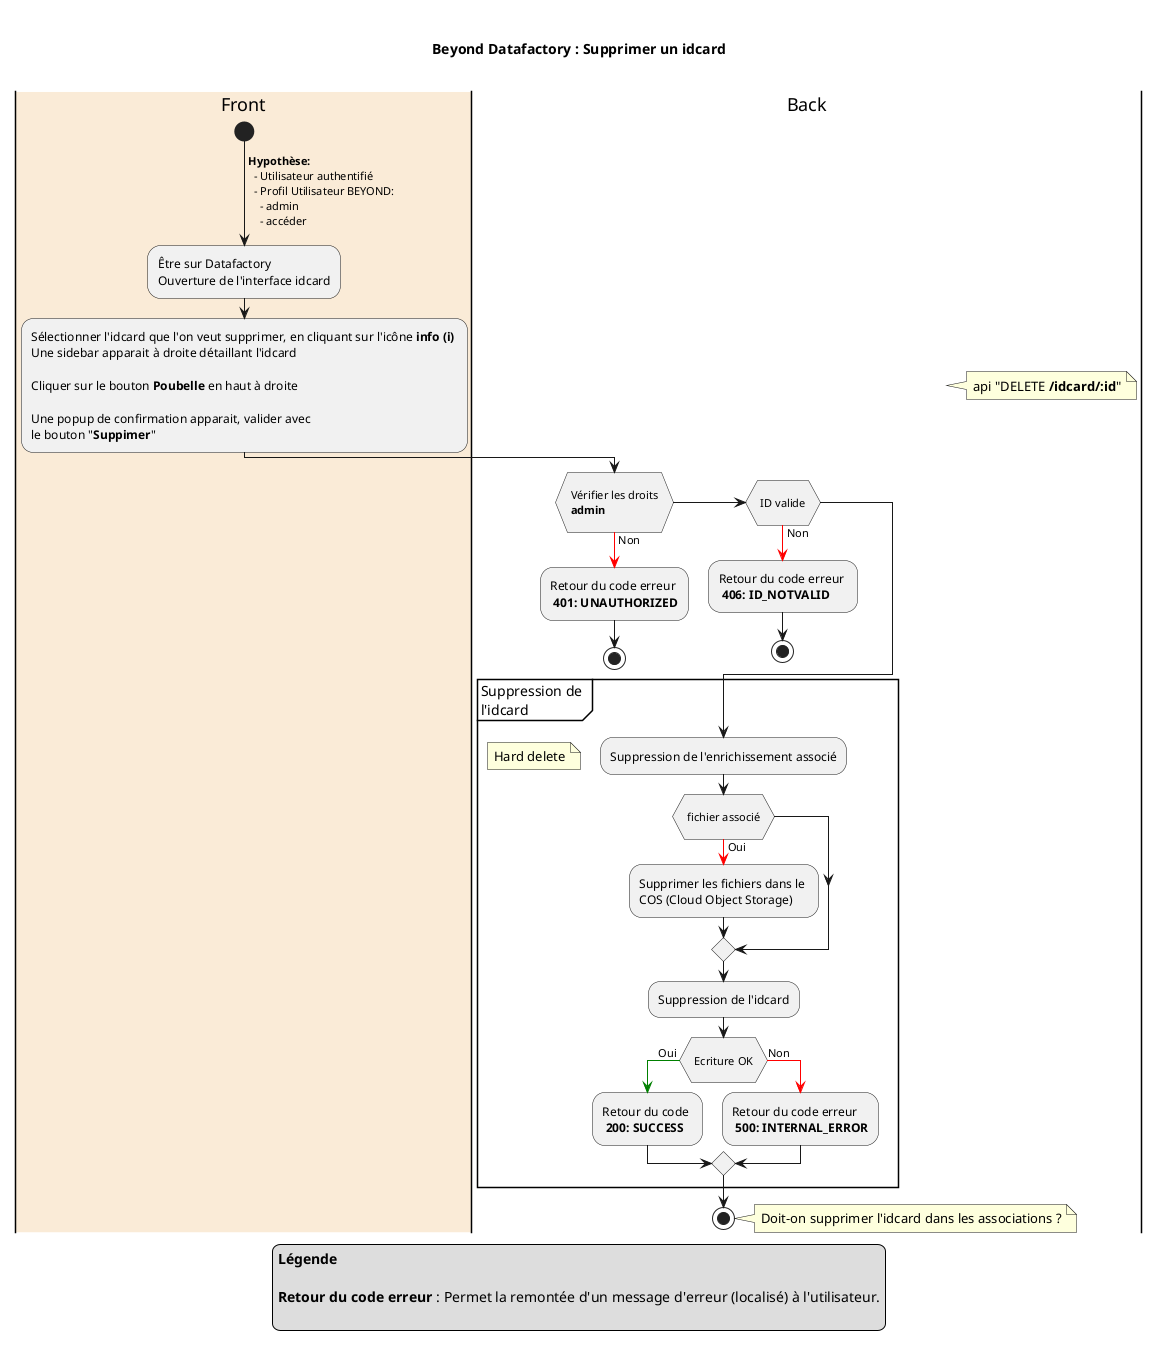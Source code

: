 @startuml idcard_delete

title

Beyond Datafactory : Supprimer un idcard

end title

|#AntiqueWhite| Front |
start
->  **Hypothèse:** \n  - Utilisateur authentifié \n  - Profil Utilisateur BEYOND:  \n    - admin\n    - accéder;

-Être sur Datafactory\nOuverture de l'interface idcard
-Sélectionner l'idcard que l'on veut supprimer, en cliquant sur l'icône **info (i)** \nUne sidebar apparait à droite détaillant l'idcard\n\nCliquer sur le bouton **Poubelle** en haut à droite \n\nUne popup de confirmation apparait, valider avec \nle bouton "**Suppimer**"

| Back |
note right
  api "DELETE **/idcard/:id**"
end note
if ( \n Vérifier les droits \n **admin** \n)
-[#red]-> Non ;
-Retour du code erreur \n **401: UNAUTHORIZED**
stop
elseif ( \n ID valide \n )
-[#red]-> Non ;
-Retour du code erreur \n **406: ID_NOTVALID**
stop
endif

partition "Suppression de \nl'idcard" {
    -Suppression de l'enrichissement associé
    floating note left: Hard delete
    if ( \n fichier associé \n )
    -[#red]-> Oui;
    -Supprimer les fichiers dans le \nCOS (Cloud Object Storage)
    endif
    -Suppression de l'idcard
    if ( \n Ecriture OK \n )
    -[#green]-> Oui ;
    -Retour du code \n **200: SUCCESS**
    else
    -[#red]-> Non ;
    -Retour du code erreur \n **500: INTERNAL_ERROR**
    endif
}
stop

note right
  Doit-on supprimer l'idcard dans les associations ?
end note

legend 
**Légende**

**Retour du code erreur** : Permet la remontée d'un message d'erreur (localisé) à l'utilisateur.

endlegend

@enduml
